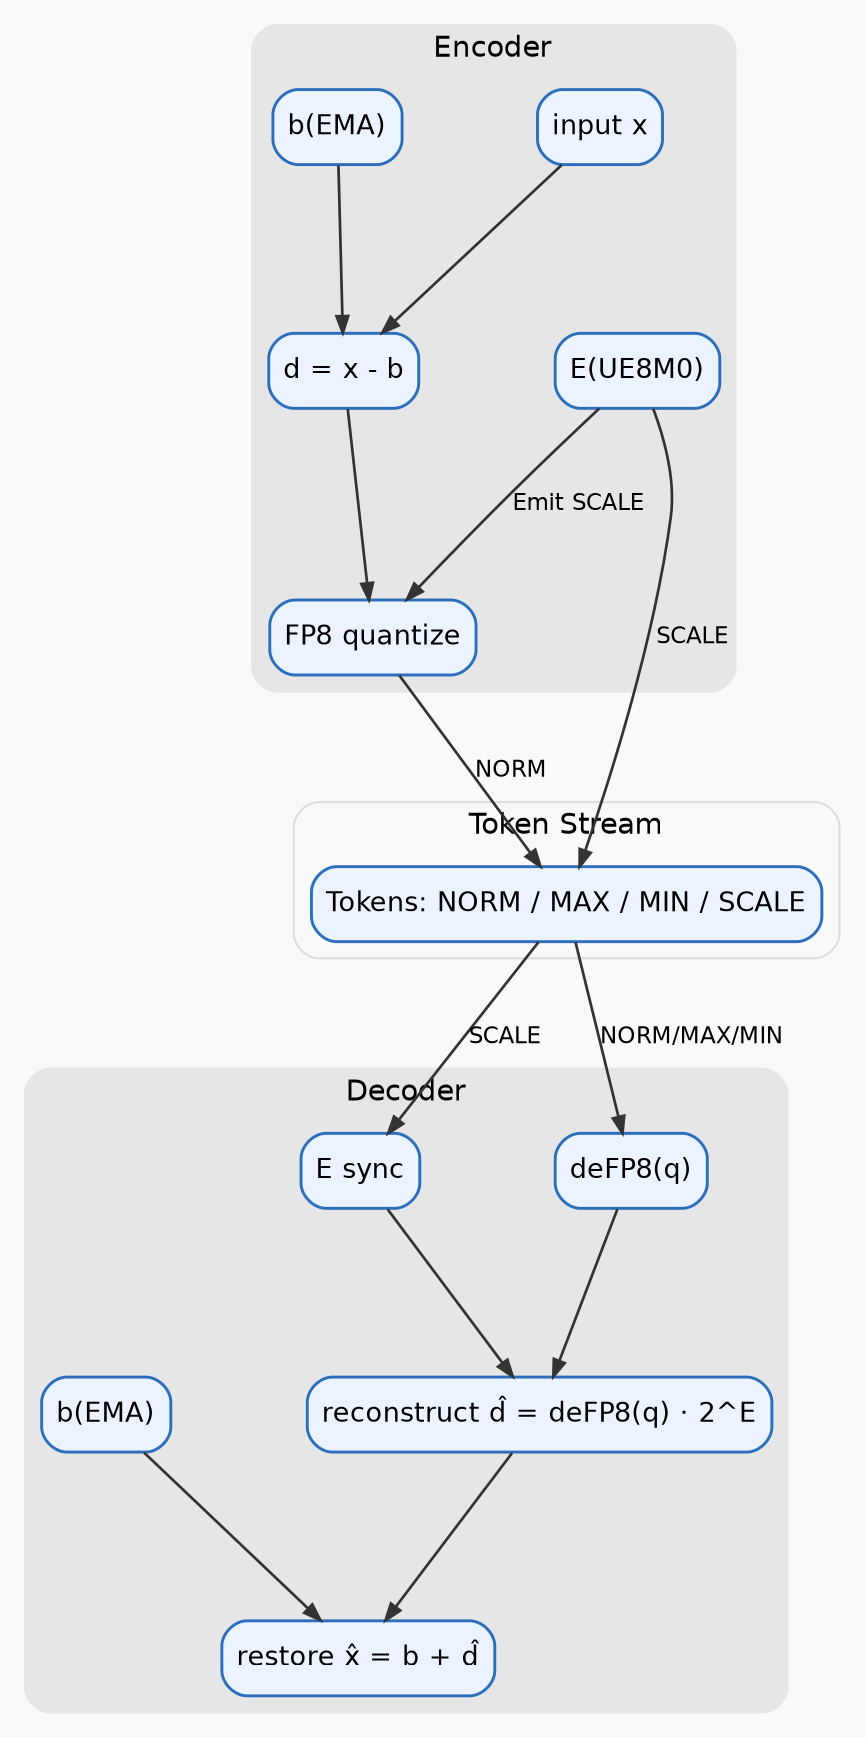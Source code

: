digraph UE8M0_SYNC_AUTO_VERTICAL {
  graph  [rankdir=TB, bgcolor="#F9F9F9", nodesep=0.9, ranksep=1.1, fontname="Helvetica", overlap=false];
  node   [shape=box, style="rounded,filled", fillcolor="#EAF3FF", color="#2C6EBB",
          penwidth=1.4, fontname="Helvetica", fontsize=13, margin="0.10,0.06"];
  edge   [color="#333333", arrowsize=0.8, penwidth=1.3, fontname="Helvetica", fontsize=11];

  subgraph cluster_enc {
    label="Encoder"; style="filled,rounded"; color="#E6E6E6"; fontcolor="#444";
    e_in [label="input x"];
    e_b  [label="b(EMA)"];
    e_d  [label="d = x - b"];
    e_q  [label="FP8 quantize"];
    e_E  [label="E(UE8M0)"];
  }
  subgraph cluster_tok {
    label="Token Stream"; style="rounded"; color="#DDDDDD"; fontcolor="#444";
    tok [label="Tokens: NORM / MAX / MIN / SCALE"];
  }
  subgraph cluster_dec {
    label="Decoder"; style="filled,rounded"; color="#E6E6E6"; fontcolor="#444";
    d_E [label="E sync"]; d_q [label="deFP8(q)"];
    d_rec [label="reconstruct d̂ = deFP8(q) · 2^E"]; d_b [label="b(EMA)"];
    d_out [label="restore x̂ = b + d̂"];
  }

  e_in -> e_d; e_b -> e_d; e_d -> e_q; e_E -> e_q [label="Emit SCALE"];
  e_q -> tok [label="NORM"]; e_E -> tok [label="SCALE"];
  tok -> d_q [label="NORM/MAX/MIN"]; tok -> d_E [label="SCALE"];
  d_q -> d_rec; d_E -> d_rec; d_b -> d_out; d_rec -> d_out;
}
